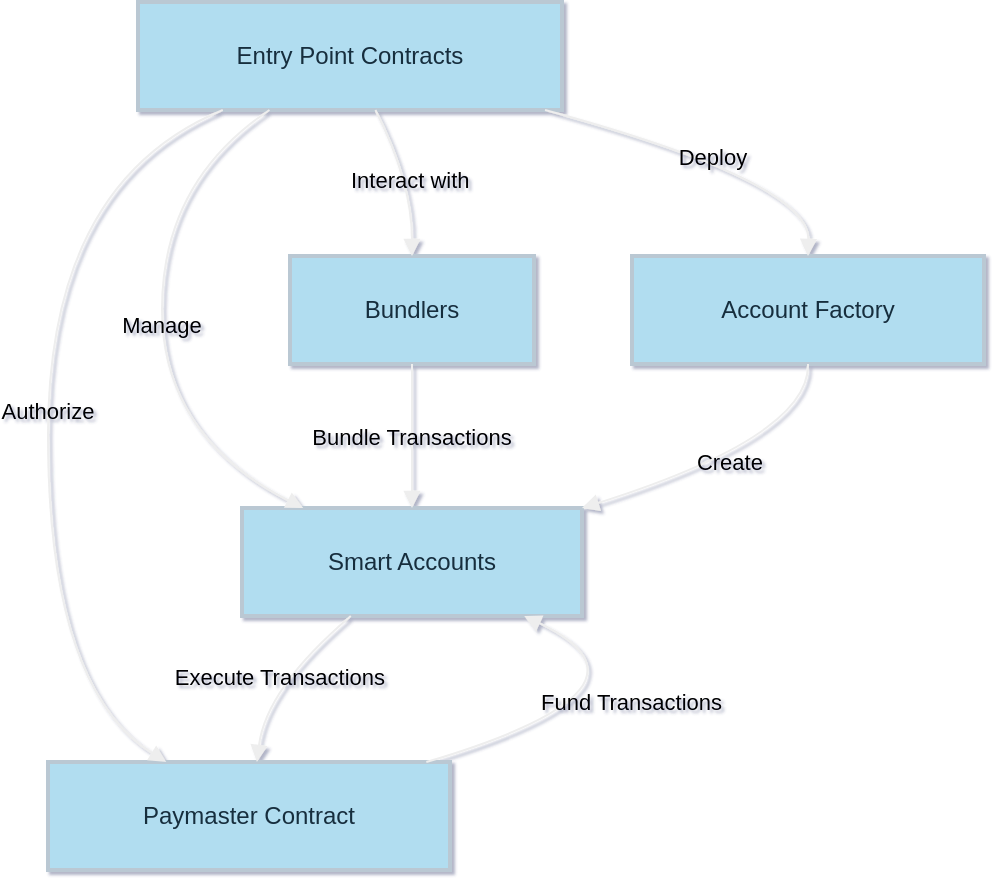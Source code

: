 <mxfile version="28.0.7">
  <diagram name="Page-1" id="fUcH-wevyDq2fCCmj423">
    <mxGraphModel dx="1018" dy="655" grid="1" gridSize="10" guides="1" tooltips="1" connect="1" arrows="1" fold="1" page="1" pageScale="1" pageWidth="827" pageHeight="1169" background="#ffffff" math="0" shadow="1">
      <root>
        <mxCell id="0" />
        <mxCell id="1" parent="0" />
        <mxCell id="2" value="Entry Point Contracts" style="whiteSpace=wrap;strokeWidth=2;labelBackgroundColor=none;fillColor=#B1DDF0;strokeColor=#BAC8D3;fontColor=#182E3E;" parent="1" vertex="1">
          <mxGeometry x="89" y="8" width="212" height="54" as="geometry" />
        </mxCell>
        <mxCell id="3" value="Bundlers" style="whiteSpace=wrap;strokeWidth=2;labelBackgroundColor=none;fillColor=#B1DDF0;strokeColor=#BAC8D3;fontColor=#182E3E;" parent="1" vertex="1">
          <mxGeometry x="165" y="135" width="122" height="54" as="geometry" />
        </mxCell>
        <mxCell id="4" value="Account Factory" style="whiteSpace=wrap;strokeWidth=2;labelBackgroundColor=none;fillColor=#B1DDF0;strokeColor=#BAC8D3;fontColor=#182E3E;" parent="1" vertex="1">
          <mxGeometry x="336" y="135" width="176" height="54" as="geometry" />
        </mxCell>
        <mxCell id="5" value="Smart Accounts" style="whiteSpace=wrap;strokeWidth=2;labelBackgroundColor=none;fillColor=#B1DDF0;strokeColor=#BAC8D3;fontColor=#182E3E;" parent="1" vertex="1">
          <mxGeometry x="141" y="261" width="170" height="54" as="geometry" />
        </mxCell>
        <mxCell id="6" value="Paymaster Contract" style="whiteSpace=wrap;strokeWidth=2;labelBackgroundColor=none;fillColor=#B1DDF0;strokeColor=#BAC8D3;fontColor=#182E3E;" parent="1" vertex="1">
          <mxGeometry x="44" y="388" width="201" height="54" as="geometry" />
        </mxCell>
        <mxCell id="7" value="Interact with" style="curved=1;startArrow=none;endArrow=block;exitX=0.56;exitY=1;entryX=0.5;entryY=-0.01;labelBackgroundColor=none;strokeColor=#EEEEEE;fontColor=default;" parent="1" source="2" target="3" edge="1">
          <mxGeometry relative="1" as="geometry">
            <Array as="points">
              <mxPoint x="226" y="98" />
            </Array>
          </mxGeometry>
        </mxCell>
        <mxCell id="8" value="Deploy" style="curved=1;startArrow=none;endArrow=block;exitX=0.96;exitY=1;entryX=0.5;entryY=-0.01;labelBackgroundColor=none;strokeColor=#EEEEEE;fontColor=default;" parent="1" source="2" target="4" edge="1">
          <mxGeometry relative="1" as="geometry">
            <Array as="points">
              <mxPoint x="425" y="98" />
            </Array>
          </mxGeometry>
        </mxCell>
        <mxCell id="9" value="Manage" style="curved=1;startArrow=none;endArrow=block;exitX=0.31;exitY=1;entryX=0.18;entryY=0;labelBackgroundColor=none;strokeColor=#EEEEEE;fontColor=default;" parent="1" source="2" target="5" edge="1">
          <mxGeometry relative="1" as="geometry">
            <Array as="points">
              <mxPoint x="101" y="98" />
              <mxPoint x="101" y="225" />
            </Array>
          </mxGeometry>
        </mxCell>
        <mxCell id="10" value="Authorize" style="curved=1;startArrow=none;endArrow=block;exitX=0.2;exitY=1;entryX=0.29;entryY=-0.01;labelBackgroundColor=none;strokeColor=#EEEEEE;fontColor=default;" parent="1" source="2" target="6" edge="1">
          <mxGeometry relative="1" as="geometry">
            <Array as="points">
              <mxPoint x="44" y="98" />
              <mxPoint x="44" y="351" />
            </Array>
          </mxGeometry>
        </mxCell>
        <mxCell id="11" value="Bundle Transactions" style="curved=1;startArrow=none;endArrow=block;exitX=0.5;exitY=0.99;entryX=0.5;entryY=0;labelBackgroundColor=none;strokeColor=#EEEEEE;fontColor=default;" parent="1" source="3" target="5" edge="1">
          <mxGeometry relative="1" as="geometry">
            <Array as="points" />
          </mxGeometry>
        </mxCell>
        <mxCell id="12" value="Create" style="curved=1;startArrow=none;endArrow=block;exitX=0.5;exitY=0.99;entryX=1;entryY=0;labelBackgroundColor=none;strokeColor=#EEEEEE;fontColor=default;" parent="1" source="4" target="5" edge="1">
          <mxGeometry relative="1" as="geometry">
            <Array as="points">
              <mxPoint x="425" y="225" />
            </Array>
          </mxGeometry>
        </mxCell>
        <mxCell id="13" value="Execute Transactions" style="curved=1;startArrow=none;endArrow=block;exitX=0.32;exitY=1;entryX=0.52;entryY=-0.01;labelBackgroundColor=none;strokeColor=#EEEEEE;fontColor=default;" parent="1" source="5" target="6" edge="1">
          <mxGeometry relative="1" as="geometry">
            <Array as="points">
              <mxPoint x="153" y="351" />
            </Array>
          </mxGeometry>
        </mxCell>
        <mxCell id="14" value="Fund Transactions" style="curved=1;startArrow=none;endArrow=block;exitX=0.95;exitY=-0.01;entryX=0.83;entryY=1;labelBackgroundColor=none;strokeColor=#EEEEEE;fontColor=default;" parent="1" source="6" target="5" edge="1">
          <mxGeometry relative="1" as="geometry">
            <Array as="points">
              <mxPoint x="358" y="351" />
            </Array>
          </mxGeometry>
        </mxCell>
      </root>
    </mxGraphModel>
  </diagram>
</mxfile>
